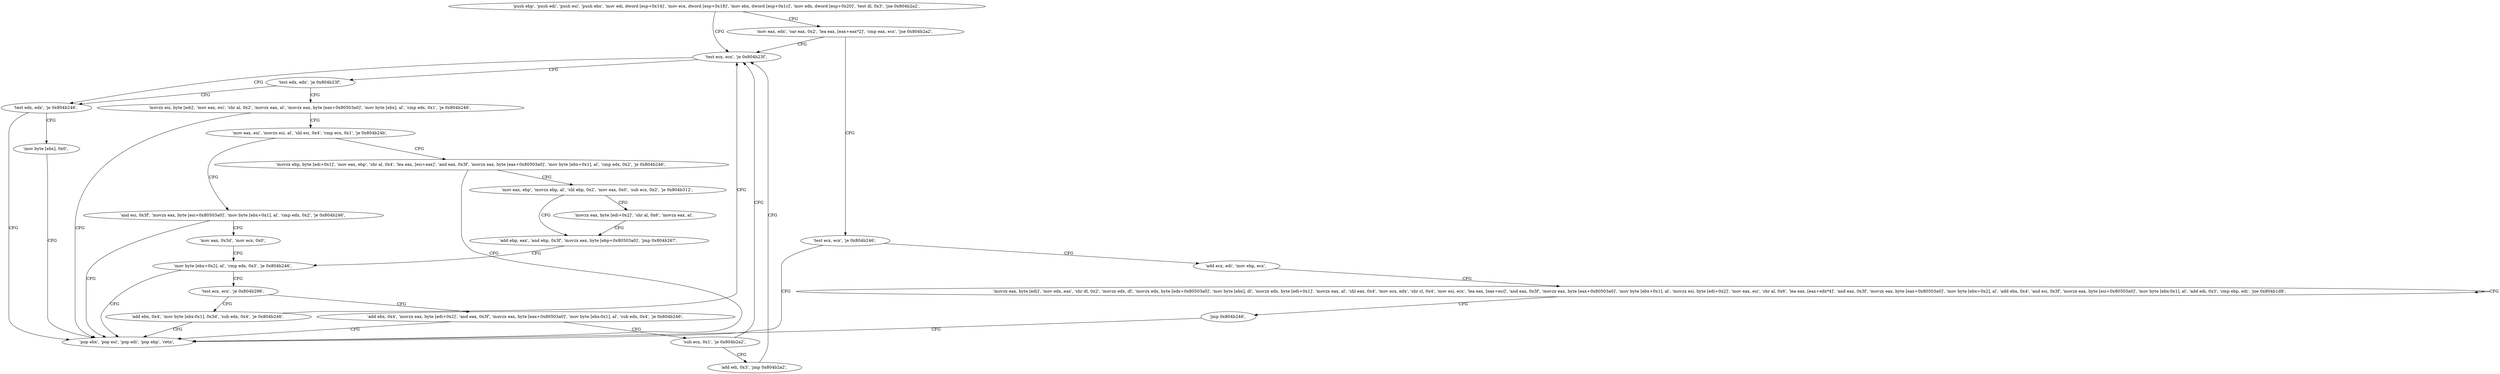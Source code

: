 digraph "func" {
"134525347" [label = "'push ebp', 'push edi', 'push esi', 'push ebx', 'mov edi, dword [esp+0x14]', 'mov ecx, dword [esp+0x18]', 'mov ebx, dword [esp+0x1c]', 'mov edx, dword [esp+0x20]', 'test dl, 0x3', 'jne 0x804b2a2', " ]
"134525602" [label = "'test ecx, ecx', 'je 0x804b23f', " ]
"134525376" [label = "'mov eax, edx', 'sar eax, 0x2', 'lea eax, [eax+eax*2]', 'cmp eax, ecx', 'jne 0x804b2a2', " ]
"134525503" [label = "'test edx, edx', 'je 0x804b246', " ]
"134525606" [label = "'test edx, edx', 'je 0x804b23f', " ]
"134525392" [label = "'test ecx, ecx', 'je 0x804b246', " ]
"134525510" [label = "'pop ebx', 'pop esi', 'pop edi', 'pop ebp', 'retn', " ]
"134525507" [label = "'mov byte [ebx], 0x0', " ]
"134525610" [label = "'movzx esi, byte [edi]', 'mov eax, esi', 'shr al, 0x2', 'movzx eax, al', 'movzx eax, byte [eax+0x80503a0]', 'mov byte [ebx], al', 'cmp edx, 0x1', 'je 0x804b246', " ]
"134525396" [label = "'add ecx, edi', 'mov ebp, ecx', " ]
"134525635" [label = "'mov eax, esi', 'movzx esi, al', 'shl esi, 0x4', 'cmp ecx, 0x1', 'je 0x804b24b', " ]
"134525400" [label = "'movzx eax, byte [edi]', 'mov edx, eax', 'shr dl, 0x2', 'movzx edx, dl', 'movzx edx, byte [edx+0x80503a0]', 'mov byte [ebx], dl', 'movzx edx, byte [edi+0x1]', 'movzx eax, al', 'shl eax, 0x4', 'mov ecx, edx', 'shr cl, 0x4', 'mov esi, ecx', 'lea eax, [eax+esi]', 'and eax, 0x3f', 'movzx eax, byte [eax+0x80503a0]', 'mov byte [ebx+0x1], al', 'movzx esi, byte [edi+0x2]', 'mov eax, esi', 'shr al, 0x6', 'lea eax, [eax+edx*4]', 'and eax, 0x3f', 'movzx eax, byte [eax+0x80503a0]', 'mov byte [ebx+0x2], al', 'add ebx, 0x4', 'and esi, 0x3f', 'movzx eax, byte [esi+0x80503a0]', 'mov byte [ebx-0x1], al', 'add edi, 0x3', 'cmp ebp, edi', 'jne 0x804b1d8', " ]
"134525515" [label = "'and esi, 0x3f', 'movzx eax, byte [esi+0x80503a0]', 'mov byte [ebx+0x1], al', 'cmp edx, 0x2', 'je 0x804b246', " ]
"134525652" [label = "'movzx ebp, byte [edi+0x1]', 'mov eax, ebp', 'shr al, 0x4', 'lea eax, [esi+eax]', 'and eax, 0x3f', 'movzx eax, byte [eax+0x80503a0]', 'mov byte [ebx+0x1], al', 'cmp edx, 0x2', 'je 0x804b246', " ]
"134525501" [label = "'jmp 0x804b246', " ]
"134525533" [label = "'mov eax, 0x3d', 'mov ecx, 0x0', " ]
"134525686" [label = "'mov eax, ebp', 'movzx ebp, al', 'shl ebp, 0x2', 'mov eax, 0x0', 'sub ecx, 0x2', 'je 0x804b312', " ]
"134525543" [label = "'mov byte [ebx+0x2], al', 'cmp edx, 0x3', 'je 0x804b246', " ]
"134525714" [label = "'add ebp, eax', 'and ebp, 0x3f', 'movzx eax, byte [ebp+0x80503a0]', 'jmp 0x804b267', " ]
"134525704" [label = "'movzx eax, byte [edi+0x2]', 'shr al, 0x6', 'movzx eax, al', " ]
"134525551" [label = "'test ecx, ecx', 'je 0x804b296', " ]
"134525590" [label = "'add ebx, 0x4', 'mov byte [ebx-0x1], 0x3d', 'sub edx, 0x4', 'je 0x804b246', " ]
"134525555" [label = "'add ebx, 0x4', 'movzx eax, byte [edi+0x2]', 'and eax, 0x3f', 'movzx eax, byte [eax+0x80503a0]', 'mov byte [ebx-0x1], al', 'sub edx, 0x4', 'je 0x804b246', " ]
"134525580" [label = "'sub ecx, 0x1', 'je 0x804b2a2', " ]
"134525585" [label = "'add edi, 0x3', 'jmp 0x804b2a2', " ]
"134525347" -> "134525602" [ label = "CFG" ]
"134525347" -> "134525376" [ label = "CFG" ]
"134525602" -> "134525503" [ label = "CFG" ]
"134525602" -> "134525606" [ label = "CFG" ]
"134525376" -> "134525602" [ label = "CFG" ]
"134525376" -> "134525392" [ label = "CFG" ]
"134525503" -> "134525510" [ label = "CFG" ]
"134525503" -> "134525507" [ label = "CFG" ]
"134525606" -> "134525503" [ label = "CFG" ]
"134525606" -> "134525610" [ label = "CFG" ]
"134525392" -> "134525510" [ label = "CFG" ]
"134525392" -> "134525396" [ label = "CFG" ]
"134525507" -> "134525510" [ label = "CFG" ]
"134525610" -> "134525510" [ label = "CFG" ]
"134525610" -> "134525635" [ label = "CFG" ]
"134525396" -> "134525400" [ label = "CFG" ]
"134525635" -> "134525515" [ label = "CFG" ]
"134525635" -> "134525652" [ label = "CFG" ]
"134525400" -> "134525400" [ label = "CFG" ]
"134525400" -> "134525501" [ label = "CFG" ]
"134525515" -> "134525510" [ label = "CFG" ]
"134525515" -> "134525533" [ label = "CFG" ]
"134525652" -> "134525510" [ label = "CFG" ]
"134525652" -> "134525686" [ label = "CFG" ]
"134525501" -> "134525510" [ label = "CFG" ]
"134525533" -> "134525543" [ label = "CFG" ]
"134525686" -> "134525714" [ label = "CFG" ]
"134525686" -> "134525704" [ label = "CFG" ]
"134525543" -> "134525510" [ label = "CFG" ]
"134525543" -> "134525551" [ label = "CFG" ]
"134525714" -> "134525543" [ label = "CFG" ]
"134525704" -> "134525714" [ label = "CFG" ]
"134525551" -> "134525590" [ label = "CFG" ]
"134525551" -> "134525555" [ label = "CFG" ]
"134525590" -> "134525510" [ label = "CFG" ]
"134525590" -> "134525602" [ label = "CFG" ]
"134525555" -> "134525510" [ label = "CFG" ]
"134525555" -> "134525580" [ label = "CFG" ]
"134525580" -> "134525602" [ label = "CFG" ]
"134525580" -> "134525585" [ label = "CFG" ]
"134525585" -> "134525602" [ label = "CFG" ]
}

